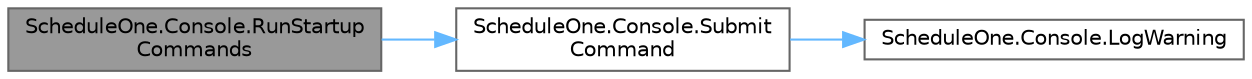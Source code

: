 digraph "ScheduleOne.Console.RunStartupCommands"
{
 // LATEX_PDF_SIZE
  bgcolor="transparent";
  edge [fontname=Helvetica,fontsize=10,labelfontname=Helvetica,labelfontsize=10];
  node [fontname=Helvetica,fontsize=10,shape=box,height=0.2,width=0.4];
  rankdir="LR";
  Node1 [id="Node000001",label="ScheduleOne.Console.RunStartup\lCommands",height=0.2,width=0.4,color="gray40", fillcolor="grey60", style="filled", fontcolor="black",tooltip=" "];
  Node1 -> Node2 [id="edge1_Node000001_Node000002",color="steelblue1",style="solid",tooltip=" "];
  Node2 [id="Node000002",label="ScheduleOne.Console.Submit\lCommand",height=0.2,width=0.4,color="grey40", fillcolor="white", style="filled",URL="$class_schedule_one_1_1_console.html#ac02d90e59909131c437c6ebd795db835",tooltip=" "];
  Node2 -> Node3 [id="edge2_Node000002_Node000003",color="steelblue1",style="solid",tooltip=" "];
  Node3 [id="Node000003",label="ScheduleOne.Console.LogWarning",height=0.2,width=0.4,color="grey40", fillcolor="white", style="filled",URL="$class_schedule_one_1_1_console.html#a4af4a471d16b1029b44a8121bf41d45c",tooltip=" "];
}
